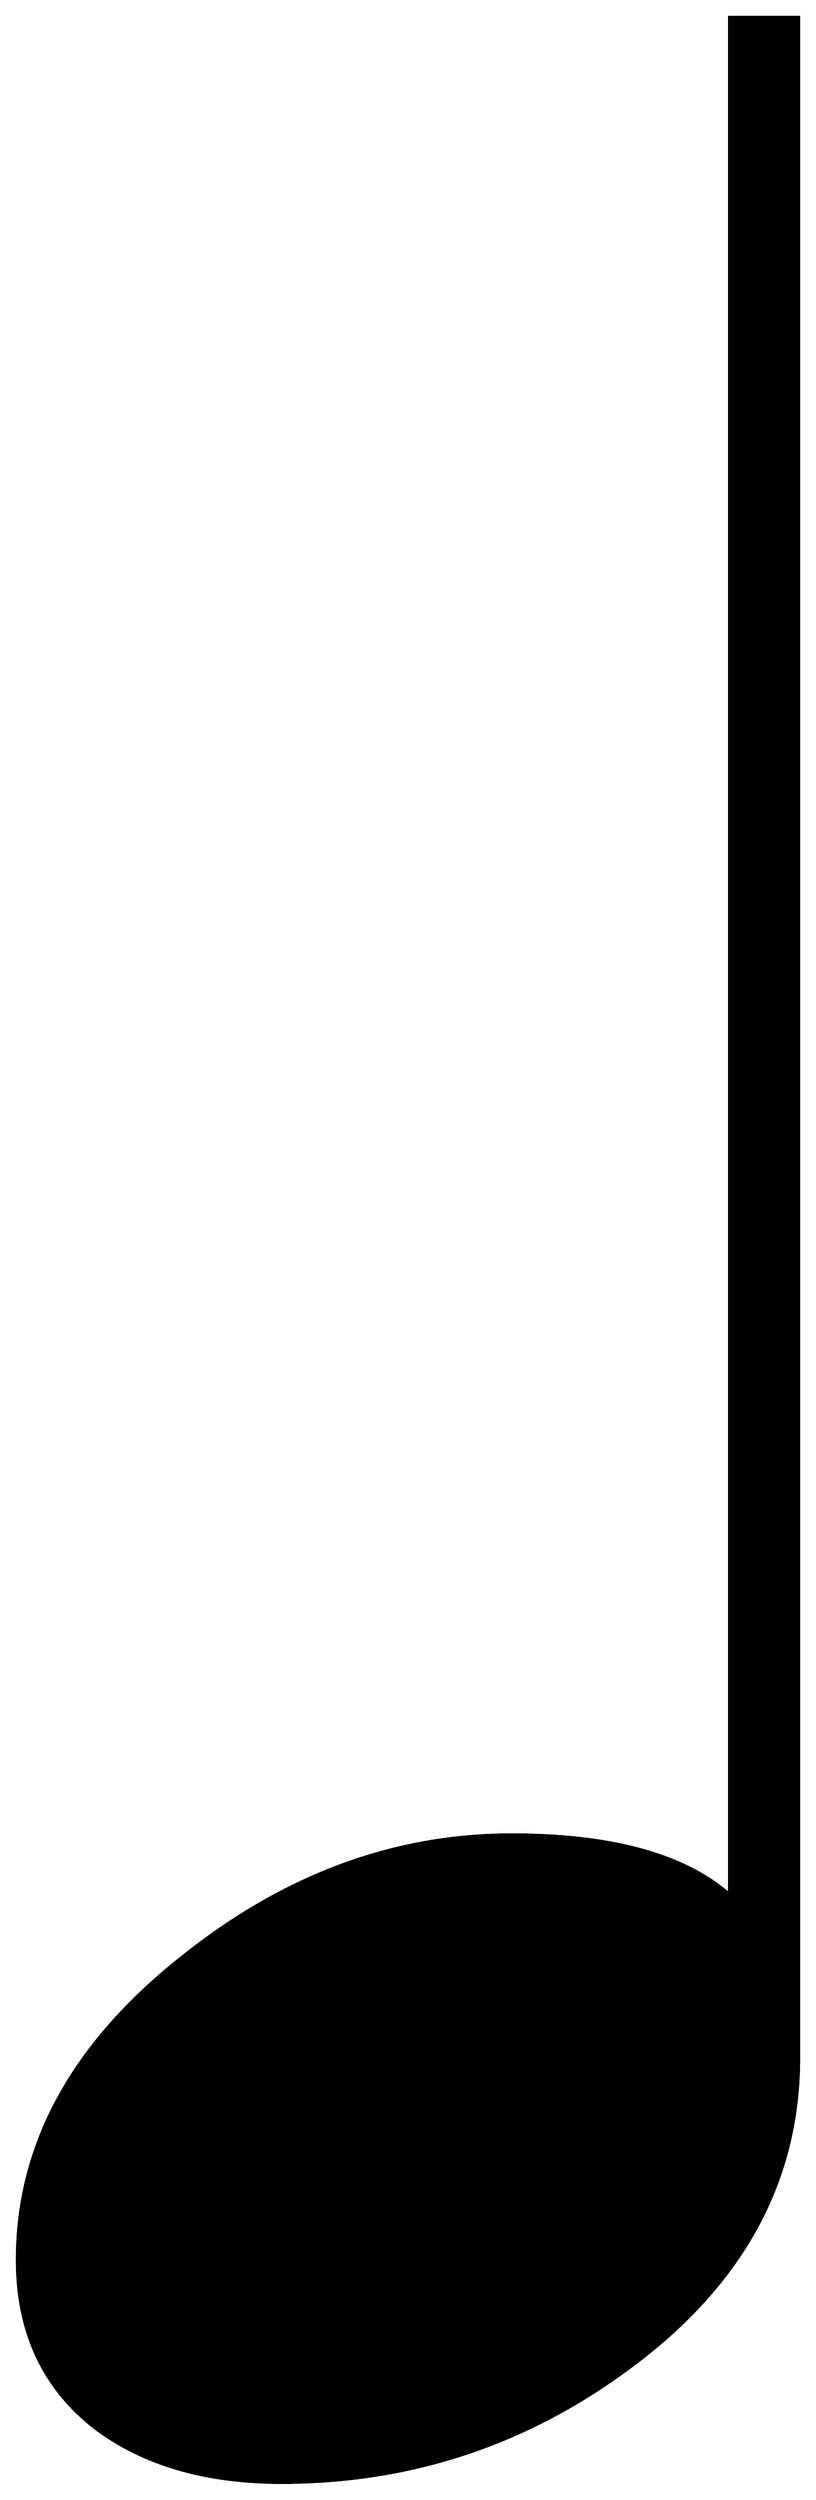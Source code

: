 


\begin{tikzpicture}[y=0.80pt, x=0.80pt, yscale=-1.0, xscale=1.0, inner sep=0pt, outer sep=0pt]
\begin{scope}[shift={(100.0,1706.0)},nonzero rule]
  \path[draw=.,fill=.,line width=1.600pt] (668.0,56.0) .. controls
    (668.0,154.0) and (623.0,236.0) .. (533.0,302.0) .. controls
    (451.667,362.0) and (360.333,392.0) .. (259.0,392.0) .. controls
    (199.667,392.0) and (151.0,378.0) .. (113.0,350.0) .. controls
    (71.0,318.0) and (50.0,273.333) .. (50.0,216.0) .. controls
    (50.0,125.333) and (93.333,45.667) .. (180.0,-23.0) .. controls
    (260.667,-87.667) and (347.667,-120.0) .. (441.0,-120.0) ..
    controls (519.667,-120.0) and (577.0,-104.333) .. (613.0,-73.0)
    -- (613.0,-1556.0) -- (668.0,-1556.0) -- (668.0,56.0) --
    cycle;
\end{scope}

\end{tikzpicture}

